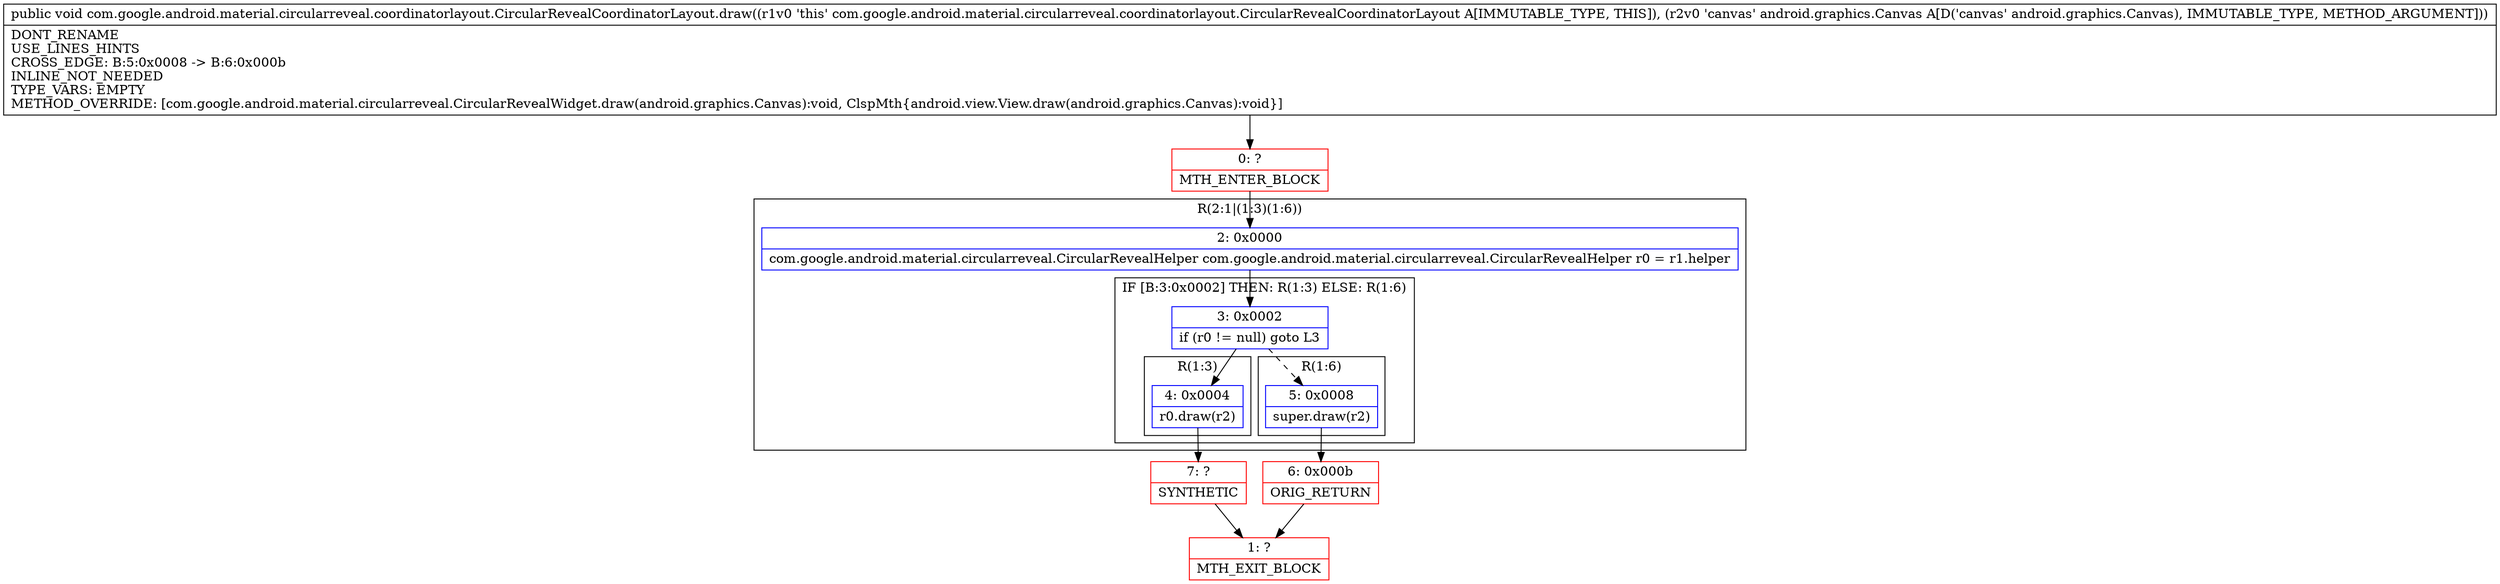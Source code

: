 digraph "CFG forcom.google.android.material.circularreveal.coordinatorlayout.CircularRevealCoordinatorLayout.draw(Landroid\/graphics\/Canvas;)V" {
subgraph cluster_Region_1368575669 {
label = "R(2:1|(1:3)(1:6))";
node [shape=record,color=blue];
Node_2 [shape=record,label="{2\:\ 0x0000|com.google.android.material.circularreveal.CircularRevealHelper com.google.android.material.circularreveal.CircularRevealHelper r0 = r1.helper\l}"];
subgraph cluster_IfRegion_1807481078 {
label = "IF [B:3:0x0002] THEN: R(1:3) ELSE: R(1:6)";
node [shape=record,color=blue];
Node_3 [shape=record,label="{3\:\ 0x0002|if (r0 != null) goto L3\l}"];
subgraph cluster_Region_804463184 {
label = "R(1:3)";
node [shape=record,color=blue];
Node_4 [shape=record,label="{4\:\ 0x0004|r0.draw(r2)\l}"];
}
subgraph cluster_Region_266738908 {
label = "R(1:6)";
node [shape=record,color=blue];
Node_5 [shape=record,label="{5\:\ 0x0008|super.draw(r2)\l}"];
}
}
}
Node_0 [shape=record,color=red,label="{0\:\ ?|MTH_ENTER_BLOCK\l}"];
Node_7 [shape=record,color=red,label="{7\:\ ?|SYNTHETIC\l}"];
Node_1 [shape=record,color=red,label="{1\:\ ?|MTH_EXIT_BLOCK\l}"];
Node_6 [shape=record,color=red,label="{6\:\ 0x000b|ORIG_RETURN\l}"];
MethodNode[shape=record,label="{public void com.google.android.material.circularreveal.coordinatorlayout.CircularRevealCoordinatorLayout.draw((r1v0 'this' com.google.android.material.circularreveal.coordinatorlayout.CircularRevealCoordinatorLayout A[IMMUTABLE_TYPE, THIS]), (r2v0 'canvas' android.graphics.Canvas A[D('canvas' android.graphics.Canvas), IMMUTABLE_TYPE, METHOD_ARGUMENT]))  | DONT_RENAME\lUSE_LINES_HINTS\lCROSS_EDGE: B:5:0x0008 \-\> B:6:0x000b\lINLINE_NOT_NEEDED\lTYPE_VARS: EMPTY\lMETHOD_OVERRIDE: [com.google.android.material.circularreveal.CircularRevealWidget.draw(android.graphics.Canvas):void, ClspMth\{android.view.View.draw(android.graphics.Canvas):void\}]\l}"];
MethodNode -> Node_0;Node_2 -> Node_3;
Node_3 -> Node_4;
Node_3 -> Node_5[style=dashed];
Node_4 -> Node_7;
Node_5 -> Node_6;
Node_0 -> Node_2;
Node_7 -> Node_1;
Node_6 -> Node_1;
}

